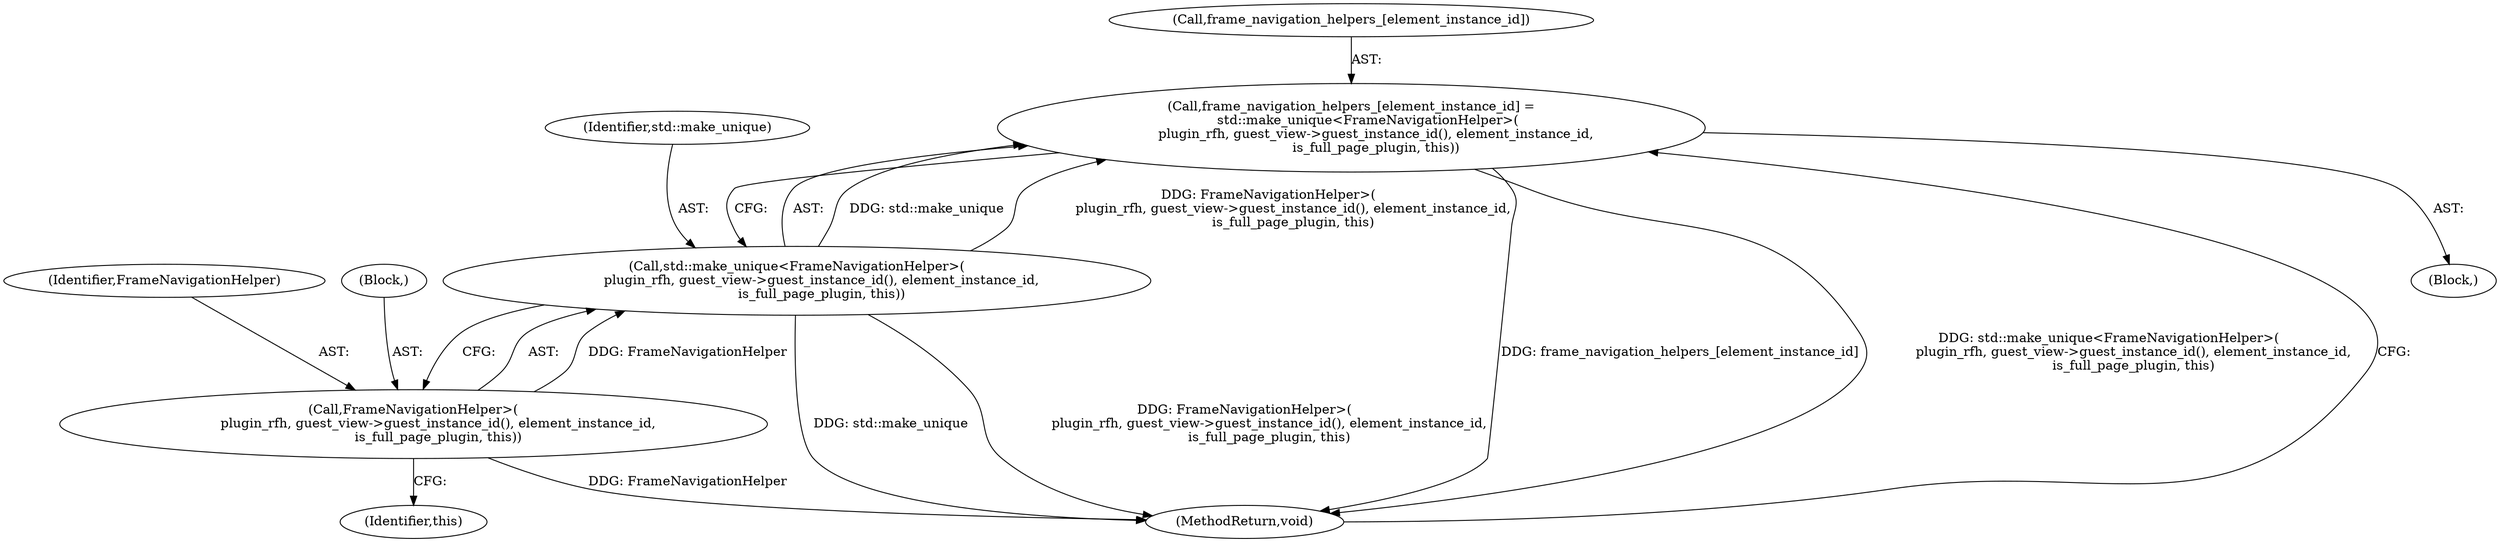 digraph "1_Chrome_5bb223676defeba9c44a5ce42460c86e24561e73_9@array" {
"1000209" [label="(Call,frame_navigation_helpers_[element_instance_id] =\n        std::make_unique<FrameNavigationHelper>(\n            plugin_rfh, guest_view->guest_instance_id(), element_instance_id,\n            is_full_page_plugin, this))"];
"1000213" [label="(Call,std::make_unique<FrameNavigationHelper>(\n            plugin_rfh, guest_view->guest_instance_id(), element_instance_id,\n            is_full_page_plugin, this))"];
"1000215" [label="(Call,FrameNavigationHelper>(\n            plugin_rfh, guest_view->guest_instance_id(), element_instance_id,\n            is_full_page_plugin, this))"];
"1000208" [label="(Block,)"];
"1000214" [label="(Identifier,std::make_unique)"];
"1000226" [label="(MethodReturn,void)"];
"1000209" [label="(Call,frame_navigation_helpers_[element_instance_id] =\n        std::make_unique<FrameNavigationHelper>(\n            plugin_rfh, guest_view->guest_instance_id(), element_instance_id,\n            is_full_page_plugin, this))"];
"1000225" [label="(Identifier,this)"];
"1000216" [label="(Identifier,FrameNavigationHelper)"];
"1000213" [label="(Call,std::make_unique<FrameNavigationHelper>(\n            plugin_rfh, guest_view->guest_instance_id(), element_instance_id,\n            is_full_page_plugin, this))"];
"1000217" [label="(Block,)"];
"1000215" [label="(Call,FrameNavigationHelper>(\n            plugin_rfh, guest_view->guest_instance_id(), element_instance_id,\n            is_full_page_plugin, this))"];
"1000210" [label="(Call,frame_navigation_helpers_[element_instance_id])"];
"1000209" -> "1000208"  [label="AST: "];
"1000209" -> "1000213"  [label="CFG: "];
"1000210" -> "1000209"  [label="AST: "];
"1000213" -> "1000209"  [label="AST: "];
"1000226" -> "1000209"  [label="CFG: "];
"1000209" -> "1000226"  [label="DDG: frame_navigation_helpers_[element_instance_id]"];
"1000209" -> "1000226"  [label="DDG: std::make_unique<FrameNavigationHelper>(\n            plugin_rfh, guest_view->guest_instance_id(), element_instance_id,\n            is_full_page_plugin, this)"];
"1000213" -> "1000209"  [label="DDG: std::make_unique"];
"1000213" -> "1000209"  [label="DDG: FrameNavigationHelper>(\n            plugin_rfh, guest_view->guest_instance_id(), element_instance_id,\n            is_full_page_plugin, this)"];
"1000213" -> "1000215"  [label="CFG: "];
"1000214" -> "1000213"  [label="AST: "];
"1000215" -> "1000213"  [label="AST: "];
"1000213" -> "1000226"  [label="DDG: std::make_unique"];
"1000213" -> "1000226"  [label="DDG: FrameNavigationHelper>(\n            plugin_rfh, guest_view->guest_instance_id(), element_instance_id,\n            is_full_page_plugin, this)"];
"1000215" -> "1000213"  [label="DDG: FrameNavigationHelper"];
"1000215" -> "1000225"  [label="CFG: "];
"1000216" -> "1000215"  [label="AST: "];
"1000217" -> "1000215"  [label="AST: "];
"1000215" -> "1000226"  [label="DDG: FrameNavigationHelper"];
}
